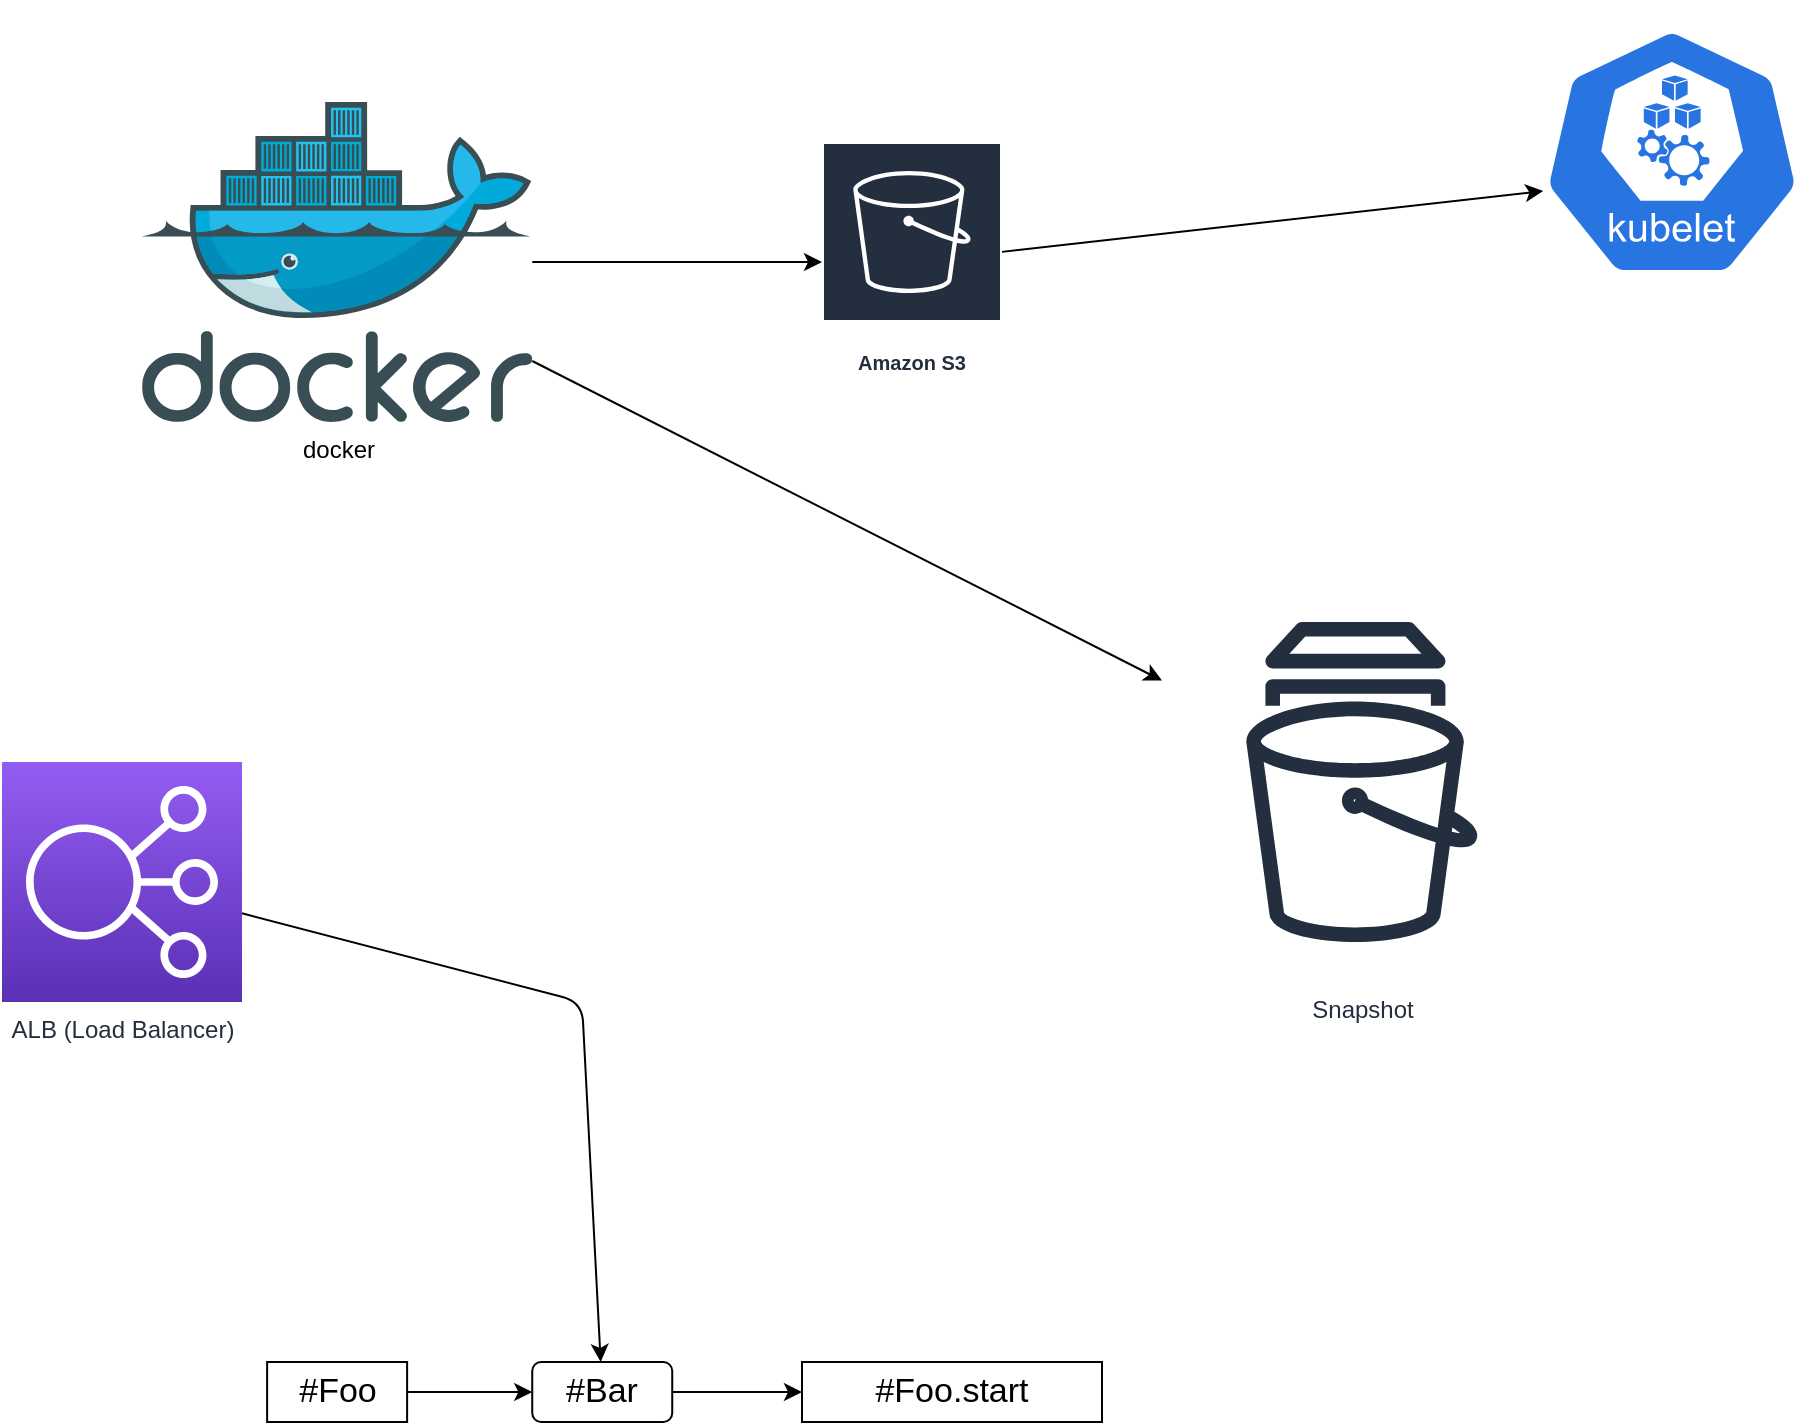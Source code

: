 <mxfile>
    <diagram id="KtSEv8ZUZGPZUnXs_wSZ" name="Page-1">
        <mxGraphModel dx="3902" dy="472" grid="1" gridSize="10" guides="1" tooltips="1" connect="1" arrows="1" fold="1" page="1" pageScale="1" pageWidth="850" pageHeight="1100" math="0" shadow="0">
            <root>
                <mxCell id="0"/>
                <mxCell id="1" parent="0"/>
                <mxCell id="4" style="edgeStyle=none;html=1;" parent="1" source="2" target="3" edge="1">
                    <mxGeometry relative="1" as="geometry"/>
                </mxCell>
                <mxCell id="15" style="edgeStyle=none;html=1;" edge="1" parent="1" source="2" target="5">
                    <mxGeometry relative="1" as="geometry"/>
                </mxCell>
                <mxCell id="2" value="docker" style="sketch=0;aspect=fixed;html=1;points=[];align=center;image;fontSize=12;image=img/lib/mscae/Docker.svg;" parent="1" vertex="1">
                    <mxGeometry x="-120" y="150" width="195.12" height="160" as="geometry"/>
                </mxCell>
                <mxCell id="7" style="edgeStyle=none;html=1;entryX=0.005;entryY=0.63;entryDx=0;entryDy=0;entryPerimeter=0;" edge="1" parent="1" source="3" target="6">
                    <mxGeometry relative="1" as="geometry"/>
                </mxCell>
                <mxCell id="3" value="Amazon S3" style="sketch=0;outlineConnect=0;fontColor=#232F3E;gradientColor=none;strokeColor=#ffffff;fillColor=#232F3E;dashed=0;verticalLabelPosition=middle;verticalAlign=bottom;align=center;html=1;whiteSpace=wrap;fontSize=10;fontStyle=1;spacing=3;shape=mxgraph.aws4.productIcon;prIcon=mxgraph.aws4.s3;" vertex="1" parent="1">
                    <mxGeometry x="220" y="170" width="90" height="120" as="geometry"/>
                </mxCell>
                <mxCell id="5" value="Snapshot" style="sketch=0;outlineConnect=0;fontColor=#232F3E;gradientColor=none;strokeColor=#232F3E;fillColor=#ffffff;dashed=0;verticalLabelPosition=bottom;verticalAlign=top;align=center;html=1;fontSize=12;fontStyle=0;aspect=fixed;shape=mxgraph.aws4.resourceIcon;resIcon=mxgraph.aws4.snapshot;" vertex="1" parent="1">
                    <mxGeometry x="390" y="390" width="200" height="200" as="geometry"/>
                </mxCell>
                <mxCell id="6" value="" style="sketch=0;html=1;dashed=0;whitespace=wrap;fillColor=#2875E2;strokeColor=#ffffff;points=[[0.005,0.63,0],[0.1,0.2,0],[0.9,0.2,0],[0.5,0,0],[0.995,0.63,0],[0.72,0.99,0],[0.5,1,0],[0.28,0.99,0]];verticalLabelPosition=bottom;align=center;verticalAlign=top;shape=mxgraph.kubernetes.icon;prIcon=kubelet" vertex="1" parent="1">
                    <mxGeometry x="580" y="100" width="130" height="150" as="geometry"/>
                </mxCell>
                <mxCell id="13" value="&lt;font style=&quot;font-size: 17px;&quot;&gt;#Foo.start&lt;/font&gt;" style="rounded=0;whiteSpace=wrap;html=1;" vertex="1" parent="1">
                    <mxGeometry x="210" y="780" width="150" height="30" as="geometry"/>
                </mxCell>
                <!--  -->
                <mxCell id="19" style="edgeStyle=none;html=1;" edge="1" parent="1" source="8" target="11">
                    <mxGeometry relative="1" as="geometry">
                        <Array as="points">
                            <mxPoint x="100" y="600"/>
                        </Array>
                    </mxGeometry>
                </mxCell>
                <!--  -->
                <mxCell id="8" value="ALB (Load Balancer)" style="sketch=0;points=[[0,0,0],[0.25,0,0],[0.5,0,0],[0.75,0,0],[1,0,0],[0,1,0],[0.25,1,0],[0.5,1,0],[0.75,1,0],[1,1,0],[0,0.25,0],[0,0.5,0],[0,0.75,0],[1,0.25,0],[1,0.5,0],[1,0.75,0]];outlineConnect=0;fontColor=#232F3E;gradientColor=#945DF2;gradientDirection=north;fillColor=#5A30B5;strokeColor=#ffffff;dashed=0;verticalLabelPosition=bottom;verticalAlign=top;align=center;html=1;fontSize=12;fontStyle=0;aspect=fixed;shape=mxgraph.aws4.resourceIcon;resIcon=mxgraph.aws4.elastic_load_balancing;" vertex="1" parent="1">
                    <mxGeometry x="-190" y="480" width="120" height="120" as="geometry"/>
                </mxCell>
                <mxCell id="12" style="edgeStyle=none;html=1;entryX=0;entryY=0.5;entryDx=0;entryDy=0;fontSize=17;" edge="1" parent="1" source="10" target="11">
                    <mxGeometry relative="1" as="geometry"/>
                </mxCell>
                <mxCell id="10" value="&lt;font style=&quot;font-size: 17px;&quot;&gt;#Foo&lt;/font&gt;" style="rounded=0;whiteSpace=wrap;html=1;" vertex="1" parent="1">
                    <mxGeometry x="-57.44" y="780" width="70" height="30" as="geometry"/>
                </mxCell>
                <mxCell id="14" style="edgeStyle=none;html=1;fontSize=17;" edge="1" parent="1" source="11" target="13">
                    <mxGeometry relative="1" as="geometry"/>
                </mxCell>
                <mxCell id="11" value="&lt;font style=&quot;font-size: 17px;&quot;&gt;#Bar&lt;/font&gt;" style="rounded=1;whiteSpace=wrap;html=1;" vertex="1" parent="1">
                    <mxGeometry x="75.12" y="780" width="70" height="30" as="geometry"/>
                </mxCell>
            </root>
        </mxGraphModel>
    </diagram>
</mxfile>
